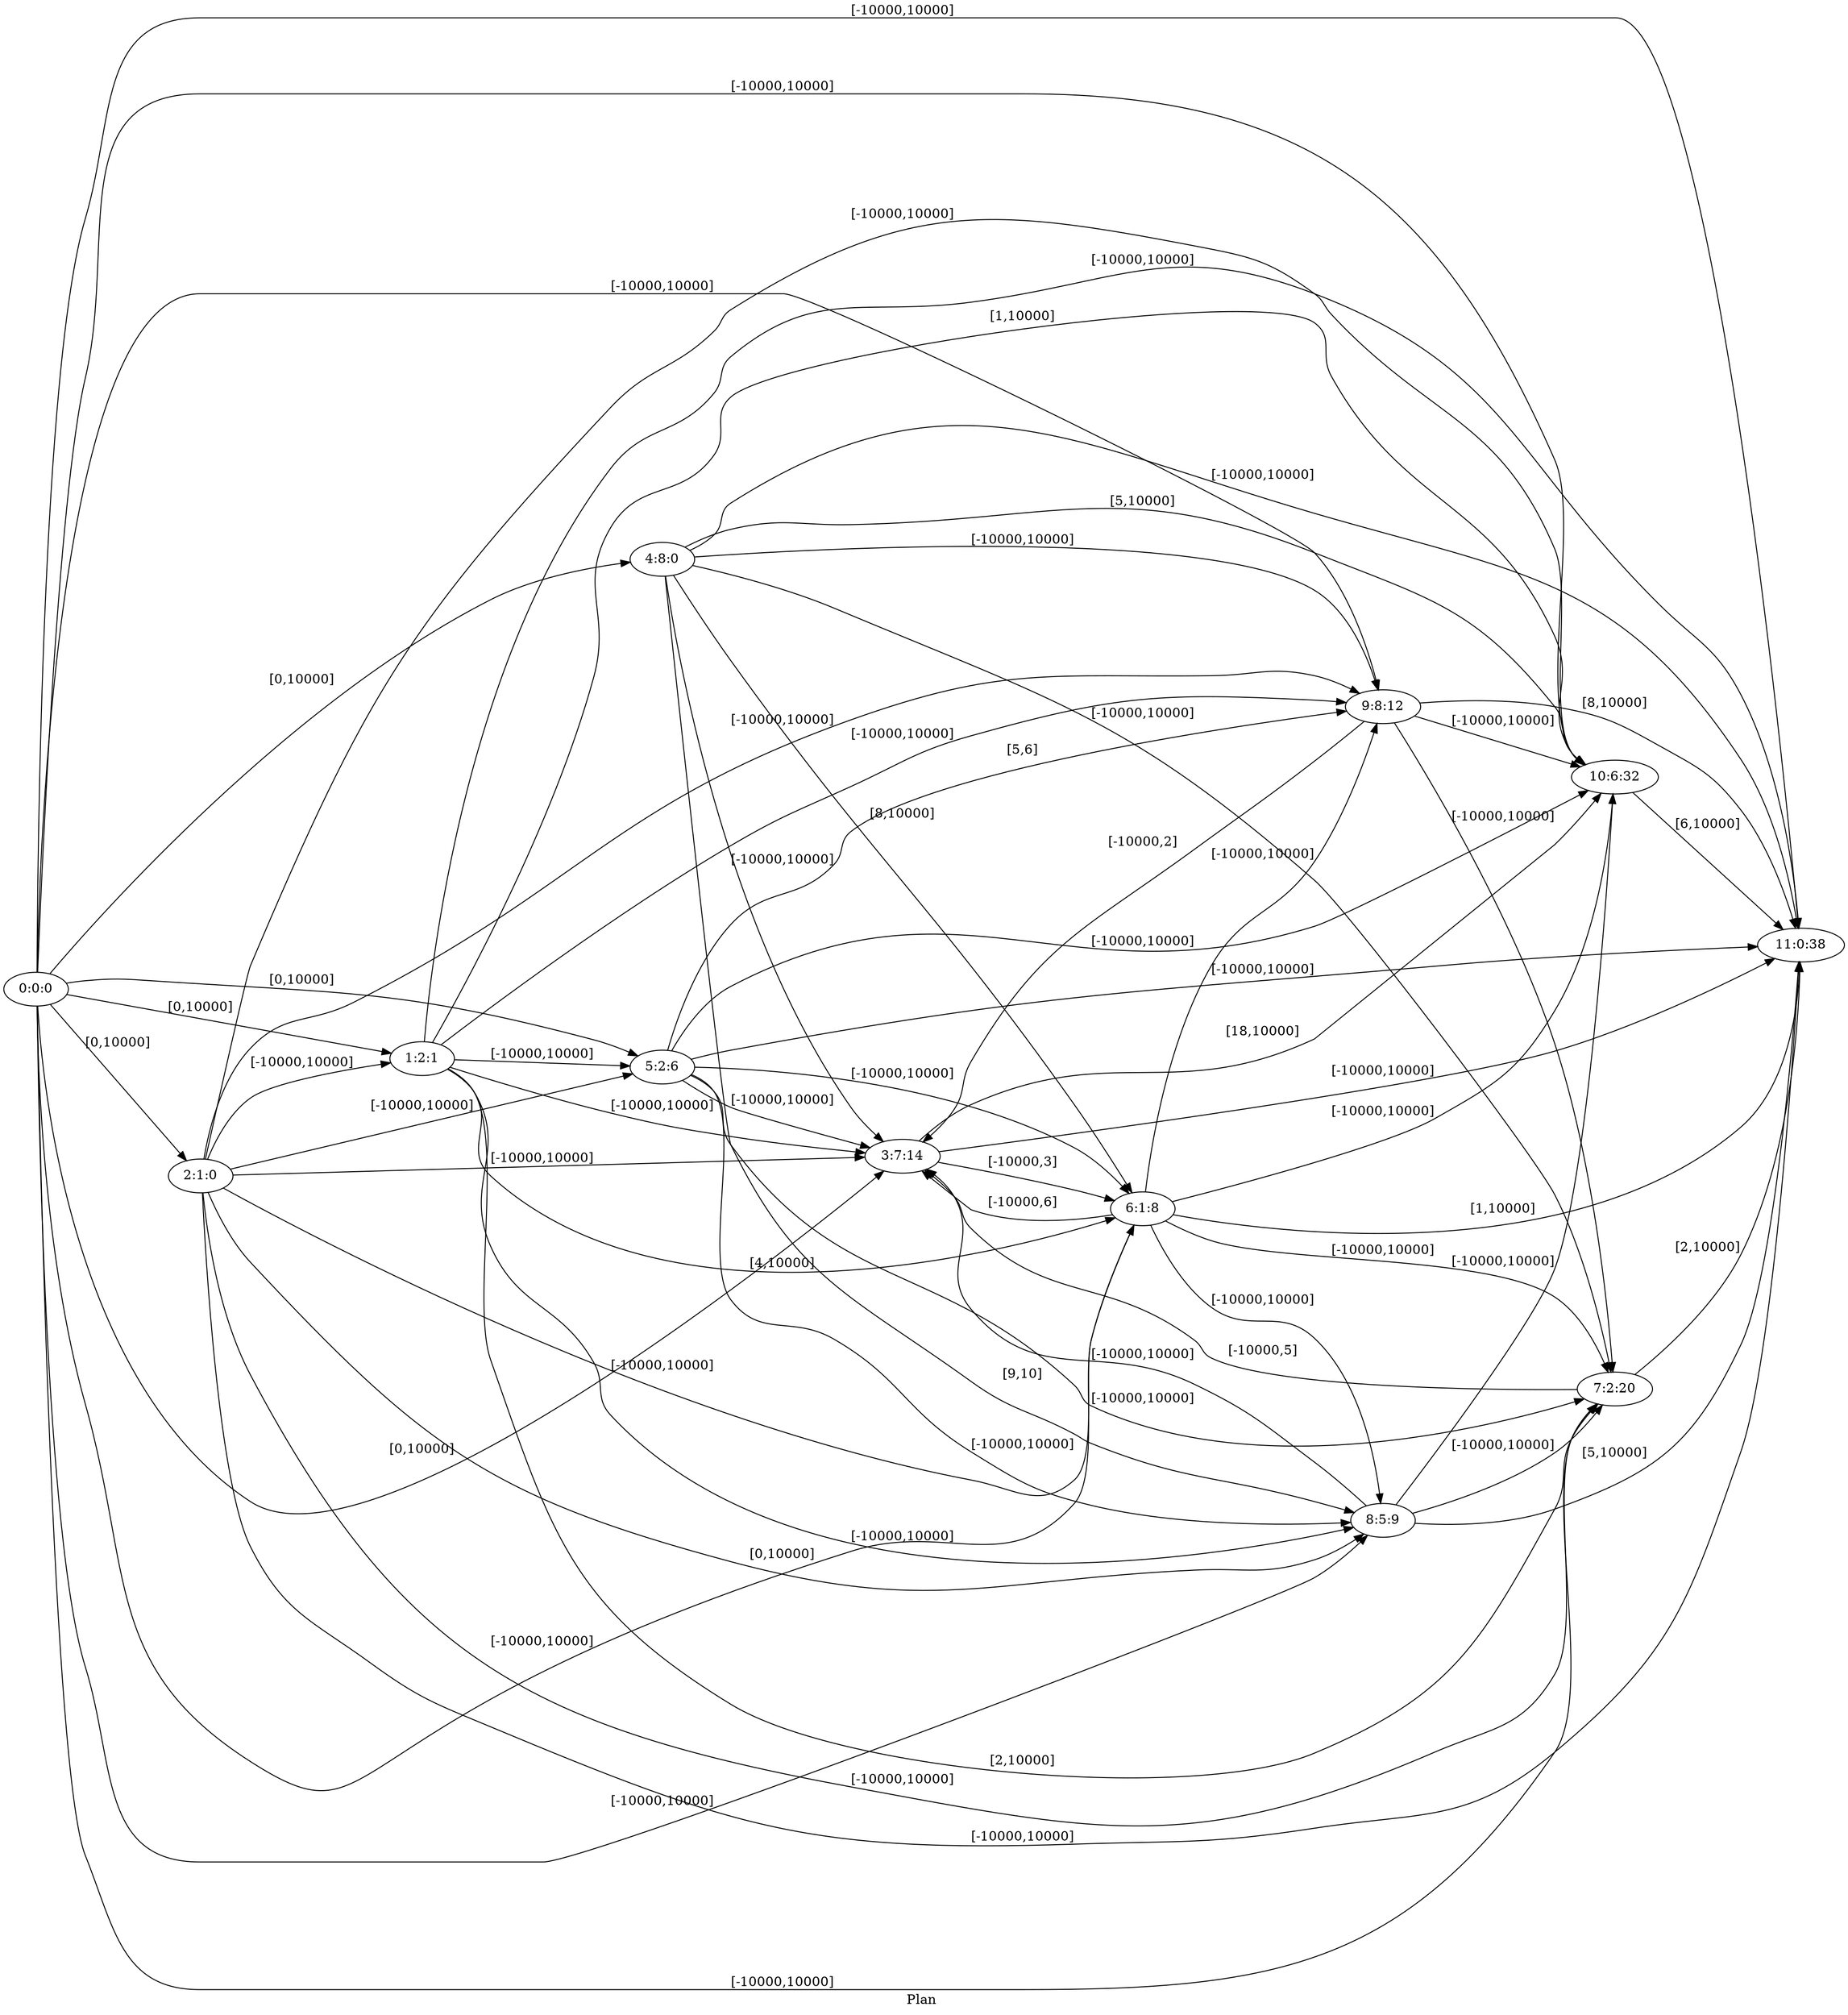 digraph G {
 rankdir = LR;
 nodesep = .45; 
 size = 30;
label="Plan ";
 fldt = 0.561912;
"0:0:0"->"1:2:1"[ label = "[0,10000]"];
"0:0:0"->"2:1:0"[ label = "[0,10000]"];
"0:0:0"->"3:7:14"[ label = "[0,10000]"];
"0:0:0"->"4:8:0"[ label = "[0,10000]"];
"0:0:0"->"5:2:6"[ label = "[0,10000]"];
"0:0:0"->"6:1:8"[ label = "[-10000,10000]"];
"0:0:0"->"7:2:20"[ label = "[-10000,10000]"];
"0:0:0"->"8:5:9"[ label = "[-10000,10000]"];
"0:0:0"->"9:8:12"[ label = "[-10000,10000]"];
"0:0:0"->"10:6:32"[ label = "[-10000,10000]"];
"0:0:0"->"11:0:38"[ label = "[-10000,10000]"];
"1:2:1"->"3:7:14"[ label = "[-10000,10000]"];
"1:2:1"->"5:2:6"[ label = "[-10000,10000]"];
"1:2:1"->"6:1:8"[ label = "[4,10000]"];
"1:2:1"->"7:2:20"[ label = "[2,10000]"];
"1:2:1"->"8:5:9"[ label = "[-10000,10000]"];
"1:2:1"->"9:8:12"[ label = "[-10000,10000]"];
"1:2:1"->"10:6:32"[ label = "[1,10000]"];
"1:2:1"->"11:0:38"[ label = "[-10000,10000]"];
"2:1:0"->"1:2:1"[ label = "[-10000,10000]"];
"2:1:0"->"3:7:14"[ label = "[-10000,10000]"];
"2:1:0"->"5:2:6"[ label = "[-10000,10000]"];
"2:1:0"->"6:1:8"[ label = "[-10000,10000]"];
"2:1:0"->"7:2:20"[ label = "[-10000,10000]"];
"2:1:0"->"8:5:9"[ label = "[0,10000]"];
"2:1:0"->"9:8:12"[ label = "[-10000,10000]"];
"2:1:0"->"10:6:32"[ label = "[-10000,10000]"];
"2:1:0"->"11:0:38"[ label = "[-10000,10000]"];
"3:7:14"->"6:1:8"[ label = "[-10000,3]"];
"3:7:14"->"10:6:32"[ label = "[18,10000]"];
"3:7:14"->"11:0:38"[ label = "[-10000,10000]"];
"4:8:0"->"3:7:14"[ label = "[-10000,10000]"];
"4:8:0"->"6:1:8"[ label = "[8,10000]"];
"4:8:0"->"7:2:20"[ label = "[-10000,10000]"];
"4:8:0"->"8:5:9"[ label = "[9,10]"];
"4:8:0"->"9:8:12"[ label = "[-10000,10000]"];
"4:8:0"->"10:6:32"[ label = "[5,10000]"];
"4:8:0"->"11:0:38"[ label = "[-10000,10000]"];
"5:2:6"->"3:7:14"[ label = "[-10000,10000]"];
"5:2:6"->"6:1:8"[ label = "[-10000,10000]"];
"5:2:6"->"7:2:20"[ label = "[-10000,10000]"];
"5:2:6"->"8:5:9"[ label = "[-10000,10000]"];
"5:2:6"->"9:8:12"[ label = "[5,6]"];
"5:2:6"->"10:6:32"[ label = "[-10000,10000]"];
"5:2:6"->"11:0:38"[ label = "[-10000,10000]"];
"6:1:8"->"3:7:14"[ label = "[-10000,6]"];
"6:1:8"->"7:2:20"[ label = "[-10000,10000]"];
"6:1:8"->"8:5:9"[ label = "[-10000,10000]"];
"6:1:8"->"9:8:12"[ label = "[-10000,10000]"];
"6:1:8"->"10:6:32"[ label = "[-10000,10000]"];
"6:1:8"->"11:0:38"[ label = "[1,10000]"];
"7:2:20"->"3:7:14"[ label = "[-10000,5]"];
"7:2:20"->"11:0:38"[ label = "[2,10000]"];
"8:5:9"->"3:7:14"[ label = "[-10000,10000]"];
"8:5:9"->"7:2:20"[ label = "[-10000,10000]"];
"8:5:9"->"10:6:32"[ label = "[-10000,10000]"];
"8:5:9"->"11:0:38"[ label = "[5,10000]"];
"9:8:12"->"3:7:14"[ label = "[-10000,2]"];
"9:8:12"->"7:2:20"[ label = "[-10000,10000]"];
"9:8:12"->"10:6:32"[ label = "[-10000,10000]"];
"9:8:12"->"11:0:38"[ label = "[8,10000]"];
"10:6:32"->"11:0:38"[ label = "[6,10000]"];
}
